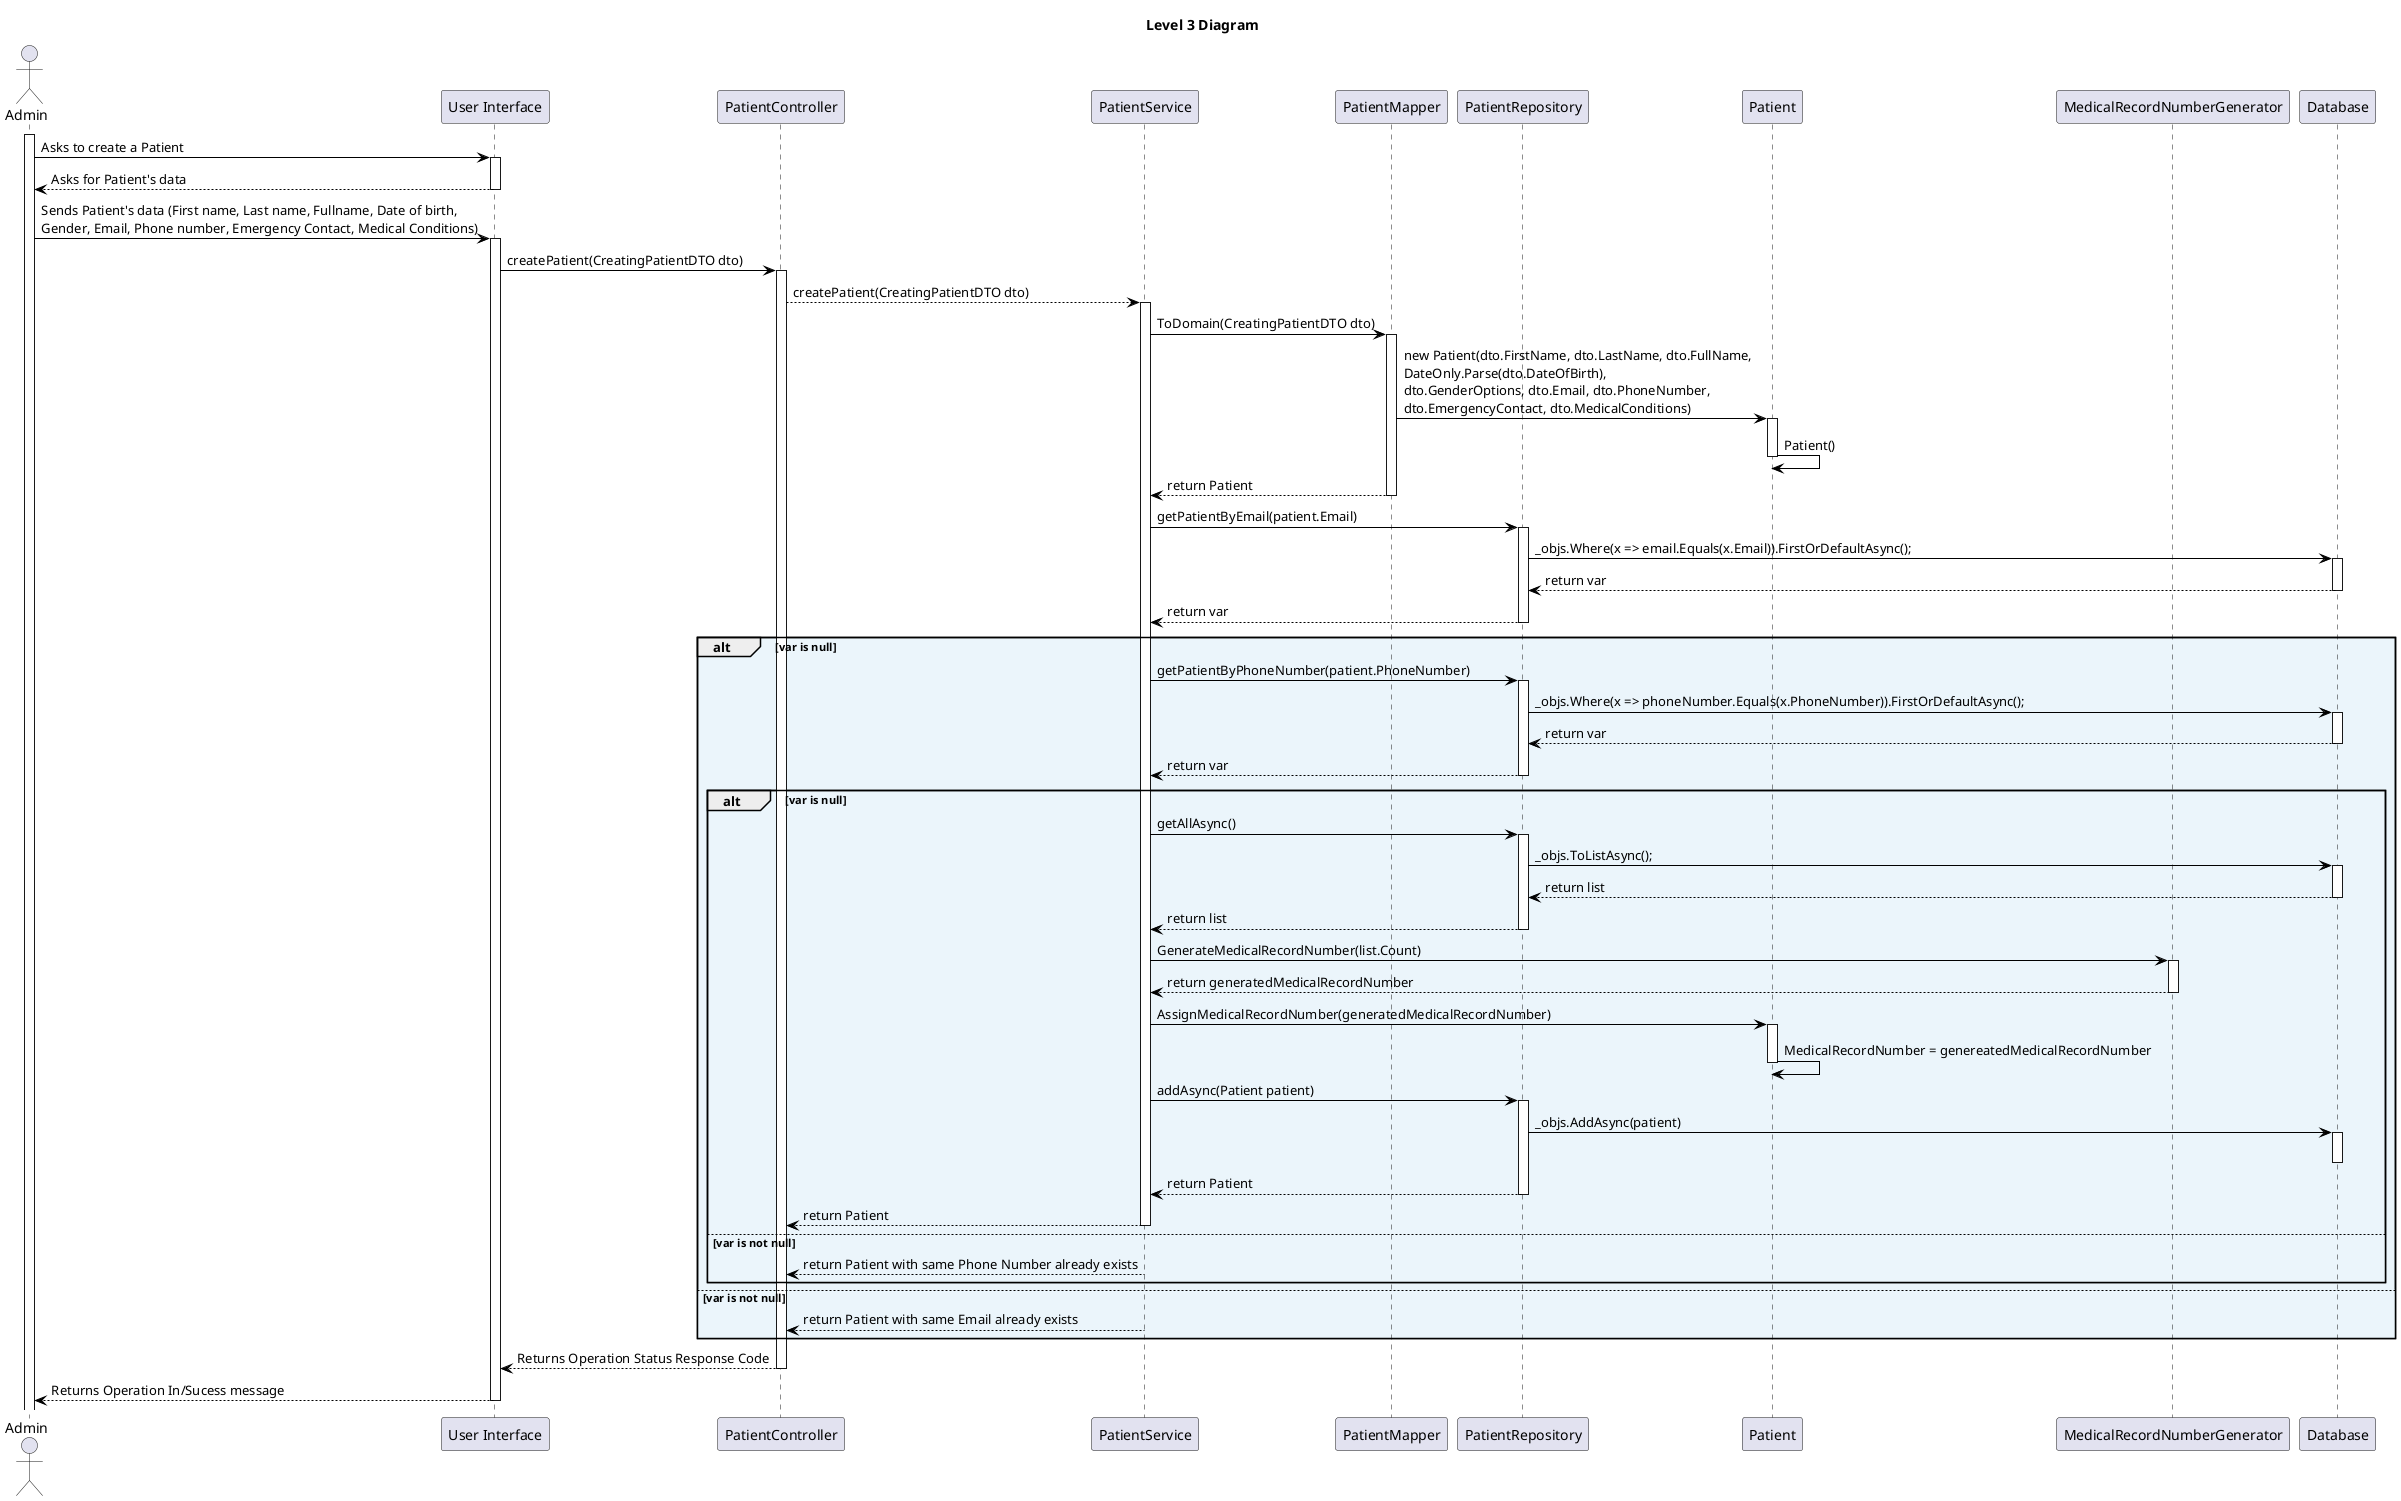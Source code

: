 @startuml level_3

title Level 3 Diagram

hide empty members
'skinparam Linetype ortho

skinparam class {
    BackgroundColor<<valueObject>> #D6EAF8
    BackgroundColor<<root>> #FDEBD0
    BackgroundColor<<service>> #D1F2EB
    BackgroundColor #FEF9E7
    ArrowColor Black
}

skinparam package {
    BackgroundColor #EBF5FB
}

actor Admin as A
participant "User Interface" as UI
participant "PatientController" as C
participant "PatientService" as S
participant "PatientMapper" as M
participant "PatientRepository" as R
participant "Patient" as P
participant "MedicalRecordNumberGenerator" as MRNG
participant "Database" as DB


activate A
A -> UI: Asks to create a Patient
activate UI
UI --> A: Asks for Patient's data
deactivate UI
A -> UI: Sends Patient's data (First name, Last name, Fullname, Date of birth, \nGender, Email, Phone number, Emergency Contact, Medical Conditions)
activate UI
UI -> C: createPatient(CreatingPatientDTO dto)
activate C
C --> S: createPatient(CreatingPatientDTO dto)
activate S
S -> M: ToDomain(CreatingPatientDTO dto)
activate M
M -> P: new Patient(dto.FirstName, dto.LastName, dto.FullName, \nDateOnly.Parse(dto.DateOfBirth), \ndto.GenderOptions, dto.Email, dto.PhoneNumber, \ndto.EmergencyContact, dto.MedicalConditions)
activate P
P -> P: Patient()
deactivate P
M --> S: return Patient
deactivate M
S -> R: getPatientByEmail(patient.Email)
activate R
R -> DB: _objs.Where(x => email.Equals(x.Email)).FirstOrDefaultAsync();
activate DB
DB --> R: return var
deactivate DB
R --> S: return var
deactivate R
alt var is null
    S -> R: getPatientByPhoneNumber(patient.PhoneNumber)
    activate R
    R -> DB: _objs.Where(x => phoneNumber.Equals(x.PhoneNumber)).FirstOrDefaultAsync();
    activate DB
    DB --> R: return var
    deactivate DB
    R --> S: return var
    deactivate R
    alt var is null
        S -> R: getAllAsync()
        activate R
        R -> DB: _objs.ToListAsync();
        activate DB
        DB --> R: return list
        deactivate DB
        R --> S: return list
        deactivate R
        S -> MRNG: GenerateMedicalRecordNumber(list.Count)
        activate MRNG
        MRNG --> S: return generatedMedicalRecordNumber
        deactivate MRNG
        S -> P: AssignMedicalRecordNumber(generatedMedicalRecordNumber)
        activate P
        P -> P: MedicalRecordNumber = genereatedMedicalRecordNumber
        deactivate P
        S -> R: addAsync(Patient patient)
        activate R
        R -> DB: _objs.AddAsync(patient)
        activate DB
        deactivate DB
        R --> S: return Patient
        deactivate R
        S --> C: return Patient
        deactivate S
    else var is not null
        S --> C: return Patient with same Phone Number already exists
        deactivate S
    end
else var is not null
    S --> C: return Patient with same Email already exists
    deactivate S
end
C --> UI: Returns Operation Status Response Code
deactivate C
UI --> A: Returns Operation In/Sucess message
deactivate UI


@enduml
